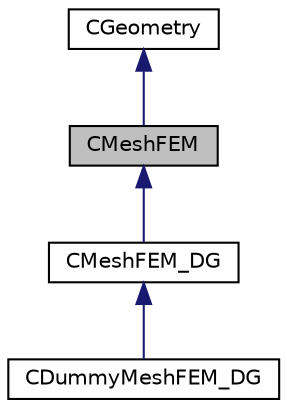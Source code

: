 digraph "CMeshFEM"
{
 // LATEX_PDF_SIZE
  edge [fontname="Helvetica",fontsize="10",labelfontname="Helvetica",labelfontsize="10"];
  node [fontname="Helvetica",fontsize="10",shape=record];
  Node1 [label="CMeshFEM",height=0.2,width=0.4,color="black", fillcolor="grey75", style="filled", fontcolor="black",tooltip="Base class for the FEM solver."];
  Node2 -> Node1 [dir="back",color="midnightblue",fontsize="10",style="solid",fontname="Helvetica"];
  Node2 [label="CGeometry",height=0.2,width=0.4,color="black", fillcolor="white", style="filled",URL="$classCGeometry.html",tooltip="Parent class for defining the geometry of the problem (complete geometry, multigrid agglomerated geom..."];
  Node1 -> Node3 [dir="back",color="midnightblue",fontsize="10",style="solid",fontname="Helvetica"];
  Node3 [label="CMeshFEM_DG",height=0.2,width=0.4,color="black", fillcolor="white", style="filled",URL="$classCMeshFEM__DG.html",tooltip="Class which contains all the variables for the DG FEM solver."];
  Node3 -> Node4 [dir="back",color="midnightblue",fontsize="10",style="solid",fontname="Helvetica"];
  Node4 [label="CDummyMeshFEM_DG",height=0.2,width=0.4,color="black", fillcolor="white", style="filled",URL="$classCDummyMeshFEM__DG.html",tooltip="Class for defining a DG geometry that does not contain any points/elements. Can be used for initializ..."];
}
